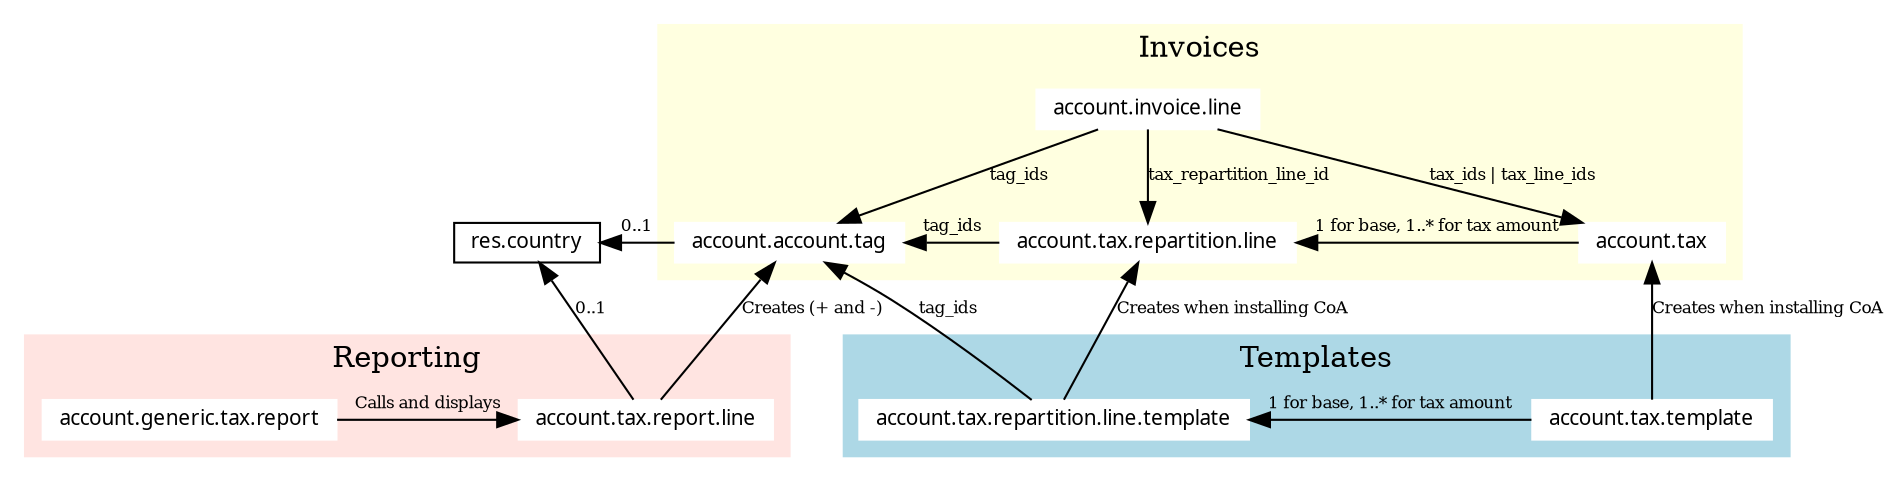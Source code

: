digraph foo {
  graph [
    newrank=true,
    overlap=false,
  ];
  node [
    fontname="Ubuntu"
    fontsize=10,
    style="filled,setlinewidth(6)",
    shape=box,
    height=0.1,
    width=0.1,
  ];
  edge [
    fontsize=8,
  ];
  res_country[label="res.country", fillcolor=white, penwidth=1];
  subgraph cluster_invoice {
    style = filled;
    label = "Invoices";
    color = lightyellow;
    node [style=filled, color=white];
    account_invoice_line[label="account.invoice.line"]
    account_tax[label="account.tax"]
    account_tax_repartition_line[label="account.tax.repartition.line"];
    account_account_tag[label="account.account.tag"];
    account_invoice_line -> account_tax [label="tax_ids | tax_line_ids"];
    account_invoice_line -> account_tax_repartition_line [label="tax_repartition_line_id"];
    account_invoice_line -> account_account_tag [label="tag_ids"];
    account_tax_repartition_line -> account_account_tag [label="tag_ids"];
    account_tax -> account_tax_repartition_line [label="1 for base, 1..* for tax amount"];
  }
  subgraph cluster_reporting {
    style = filled;
    label = "Reporting";
    color = mistyrose;
    node [style=filled, color=white];
    account_tax_report_line[label="account.tax.report.line"];
    account_generic_tax_report[label="account.generic.tax.report"];
    account_generic_tax_report -> account_tax_report_line [label="Calls and displays"];
  }
  subgraph cluster_templates {
    style = filled;
    label = "Templates";
    color = lightblue;
    node [style=filled, color=white];
    account_tax_template[label="account.tax.template"];
    account_tax_repartition_line_template[label="account.tax.repartition.line.template"];
    account_tax_template -> account_tax_repartition_line_template [label="1 for base, 1..* for tax amount"];
  }
  {
    rank=same;
    account_tax;
    account_tax_repartition_line;
    account_account_tag;
    res_country;
  }
  {
    rank=same;
    account_generic_tax_report;
    account_tax_template;
    account_tax_report_line;
    account_tax_repartition_line_template;
  }
  account_tax -> account_tax_template [label="Creates when installing CoA", dir=back];
  account_tax_repartition_line -> account_tax_repartition_line_template [label="Creates when installing CoA", dir=back];
  account_tax_repartition_line_template -> account_account_tag [label="tag_ids"];
  account_tax_report_line -> account_account_tag [label="Creates (+ and -)"];
  account_tax_report_line -> res_country [label="0..1"];
  account_account_tag -> res_country [label="0..1"];
}
